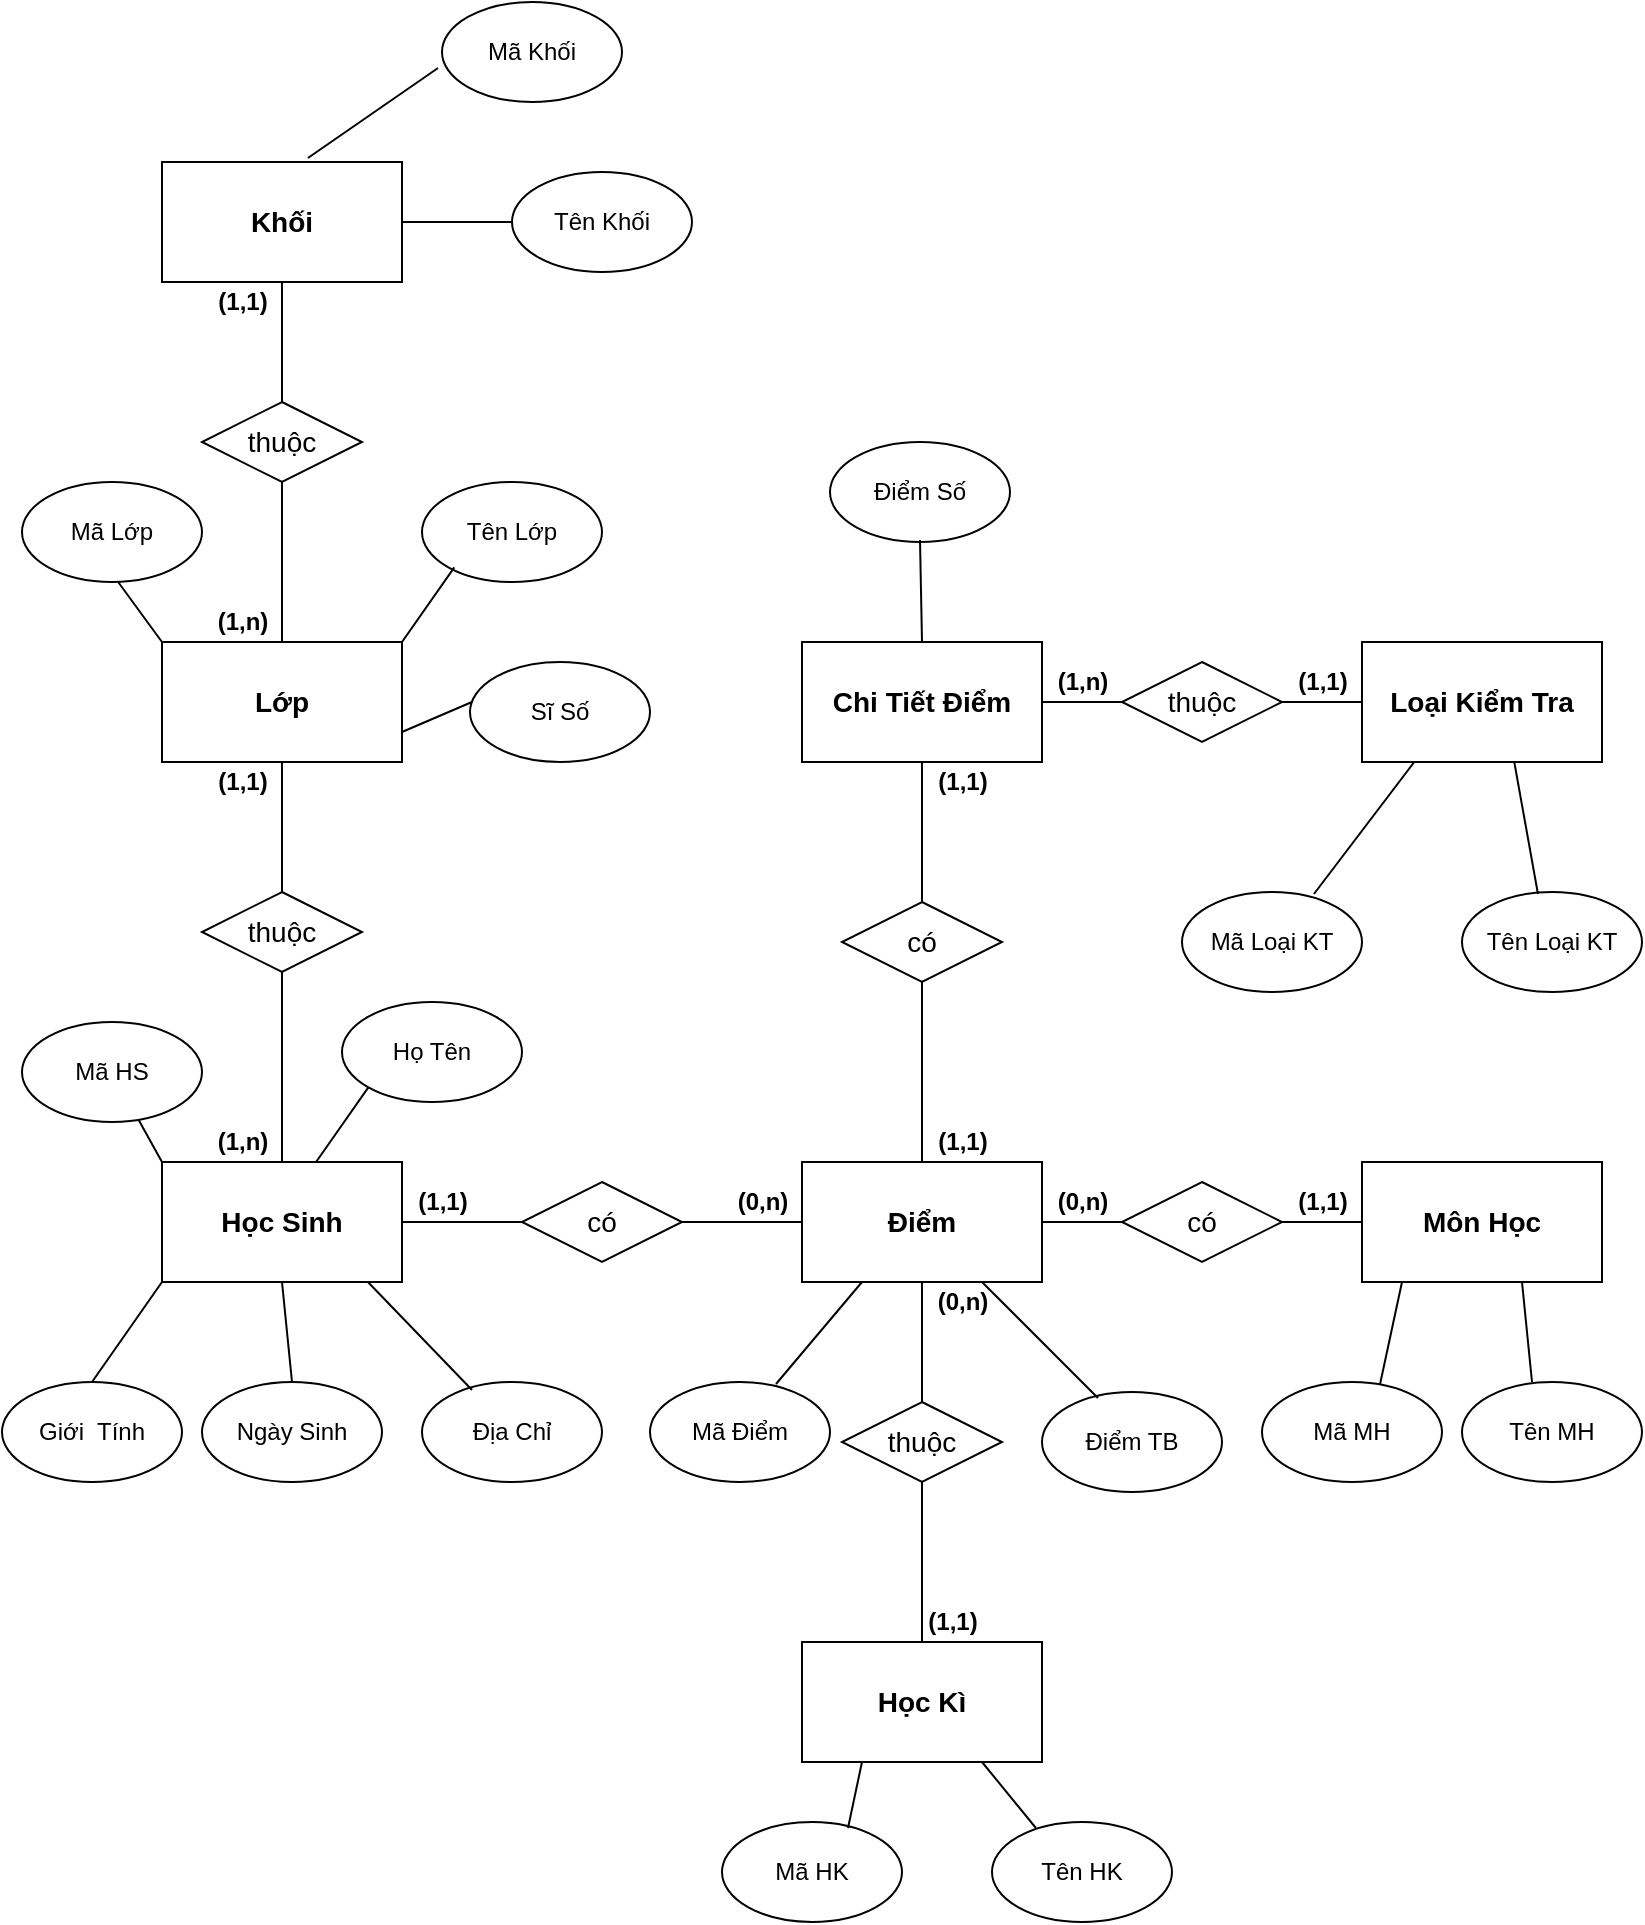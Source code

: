 <mxfile version="14.9.2" type="github"><diagram id="Bu6V3V-Sf1SO0hkXzAme" name="Page-1"><mxGraphModel dx="868" dy="450" grid="1" gridSize="10" guides="1" tooltips="1" connect="1" arrows="1" fold="1" page="1" pageScale="1" pageWidth="827" pageHeight="1169" math="0" shadow="0"><root><mxCell id="0"/><mxCell id="1" parent="0"/><mxCell id="QMtQDDyE9ecYJNEzUJB2-11" style="rounded=0;orthogonalLoop=1;jettySize=auto;html=1;exitX=1;exitY=0.5;exitDx=0;exitDy=0;entryX=0;entryY=0.5;entryDx=0;entryDy=0;endArrow=none;endFill=0;startArrow=none;" parent="1" source="bpnxgHZHVHbwMCRgW0WN-5" target="QMtQDDyE9ecYJNEzUJB2-2" edge="1"><mxGeometry relative="1" as="geometry"><Array as="points"><mxPoint x="320" y="670"/></Array></mxGeometry></mxCell><mxCell id="bpnxgHZHVHbwMCRgW0WN-23" style="edgeStyle=orthogonalEdgeStyle;rounded=0;orthogonalLoop=1;jettySize=auto;html=1;exitX=0.5;exitY=0;exitDx=0;exitDy=0;entryX=0.5;entryY=1;entryDx=0;entryDy=0;endArrow=none;endFill=0;" parent="1" source="QMtQDDyE9ecYJNEzUJB2-1" target="QMtQDDyE9ecYJNEzUJB2-4" edge="1"><mxGeometry relative="1" as="geometry"/></mxCell><mxCell id="QMtQDDyE9ecYJNEzUJB2-1" value="&lt;font style=&quot;font-size: 14px&quot;&gt;&lt;b&gt;Học Sinh&lt;/b&gt;&lt;/font&gt;" style="rounded=0;whiteSpace=wrap;html=1;strokeWidth=1;" parent="1" vertex="1"><mxGeometry x="80" y="640" width="120" height="60" as="geometry"/></mxCell><mxCell id="bpnxgHZHVHbwMCRgW0WN-4" style="edgeStyle=orthogonalEdgeStyle;rounded=0;orthogonalLoop=1;jettySize=auto;html=1;exitX=1;exitY=0.5;exitDx=0;exitDy=0;entryX=0;entryY=0.5;entryDx=0;entryDy=0;endArrow=none;endFill=0;" parent="1" source="QMtQDDyE9ecYJNEzUJB2-2" target="QMtQDDyE9ecYJNEzUJB2-6" edge="1"><mxGeometry relative="1" as="geometry"/></mxCell><mxCell id="bpnxgHZHVHbwMCRgW0WN-20" style="edgeStyle=orthogonalEdgeStyle;rounded=0;orthogonalLoop=1;jettySize=auto;html=1;exitX=0.5;exitY=1;exitDx=0;exitDy=0;entryX=0.5;entryY=0;entryDx=0;entryDy=0;endArrow=none;endFill=0;startArrow=none;" parent="1" source="bpnxgHZHVHbwMCRgW0WN-30" target="QMtQDDyE9ecYJNEzUJB2-10" edge="1"><mxGeometry relative="1" as="geometry"/></mxCell><mxCell id="bpnxgHZHVHbwMCRgW0WN-21" style="edgeStyle=orthogonalEdgeStyle;rounded=0;orthogonalLoop=1;jettySize=auto;html=1;exitX=0.5;exitY=0;exitDx=0;exitDy=0;entryX=0.5;entryY=1;entryDx=0;entryDy=0;endArrow=none;endFill=0;" parent="1" source="QMtQDDyE9ecYJNEzUJB2-2" target="QMtQDDyE9ecYJNEzUJB2-5" edge="1"><mxGeometry relative="1" as="geometry"/></mxCell><mxCell id="QMtQDDyE9ecYJNEzUJB2-2" value="&lt;span style=&quot;font-size: 14px&quot;&gt;&lt;b&gt;Điểm&lt;/b&gt;&lt;/span&gt;" style="rounded=0;whiteSpace=wrap;html=1;strokeWidth=1;" parent="1" vertex="1"><mxGeometry x="400" y="640" width="120" height="60" as="geometry"/></mxCell><mxCell id="bpnxgHZHVHbwMCRgW0WN-24" style="edgeStyle=orthogonalEdgeStyle;rounded=0;orthogonalLoop=1;jettySize=auto;html=1;exitX=0.5;exitY=0;exitDx=0;exitDy=0;entryX=0.5;entryY=1;entryDx=0;entryDy=0;endArrow=none;endFill=0;startArrow=none;" parent="1" source="bpnxgHZHVHbwMCRgW0WN-28" target="QMtQDDyE9ecYJNEzUJB2-7" edge="1"><mxGeometry relative="1" as="geometry"/></mxCell><mxCell id="QMtQDDyE9ecYJNEzUJB2-4" value="&lt;span style=&quot;font-size: 14px&quot;&gt;&lt;b&gt;Lớp&lt;/b&gt;&lt;/span&gt;" style="rounded=0;whiteSpace=wrap;html=1;strokeWidth=1;" parent="1" vertex="1"><mxGeometry x="80" y="380" width="120" height="60" as="geometry"/></mxCell><mxCell id="bpnxgHZHVHbwMCRgW0WN-22" style="edgeStyle=orthogonalEdgeStyle;rounded=0;orthogonalLoop=1;jettySize=auto;html=1;exitX=1;exitY=0.5;exitDx=0;exitDy=0;entryX=0;entryY=0.5;entryDx=0;entryDy=0;endArrow=none;endFill=0;startArrow=none;" parent="1" source="bpnxgHZHVHbwMCRgW0WN-38" target="QMtQDDyE9ecYJNEzUJB2-8" edge="1"><mxGeometry relative="1" as="geometry"/></mxCell><mxCell id="QMtQDDyE9ecYJNEzUJB2-5" value="&lt;span style=&quot;font-size: 14px&quot;&gt;&lt;b&gt;Chi Tiết Điểm&lt;/b&gt;&lt;/span&gt;" style="rounded=0;whiteSpace=wrap;html=1;strokeWidth=1;" parent="1" vertex="1"><mxGeometry x="400" y="380" width="120" height="60" as="geometry"/></mxCell><mxCell id="QMtQDDyE9ecYJNEzUJB2-6" value="&lt;span style=&quot;font-size: 14px&quot;&gt;&lt;b&gt;Môn Học&lt;/b&gt;&lt;/span&gt;" style="rounded=0;whiteSpace=wrap;html=1;strokeWidth=1;" parent="1" vertex="1"><mxGeometry x="680" y="640" width="120" height="60" as="geometry"/></mxCell><mxCell id="QMtQDDyE9ecYJNEzUJB2-7" value="&lt;span style=&quot;font-size: 14px&quot;&gt;&lt;b&gt;Khối&lt;/b&gt;&lt;/span&gt;" style="rounded=0;whiteSpace=wrap;html=1;strokeWidth=1;" parent="1" vertex="1"><mxGeometry x="80" y="140" width="120" height="60" as="geometry"/></mxCell><mxCell id="QMtQDDyE9ecYJNEzUJB2-8" value="&lt;span style=&quot;font-size: 14px&quot;&gt;&lt;b&gt;Loại Kiểm Tra&lt;/b&gt;&lt;/span&gt;" style="rounded=0;whiteSpace=wrap;html=1;strokeWidth=1;" parent="1" vertex="1"><mxGeometry x="680" y="380" width="120" height="60" as="geometry"/></mxCell><mxCell id="QMtQDDyE9ecYJNEzUJB2-10" value="&lt;span style=&quot;font-size: 14px&quot;&gt;&lt;b&gt;Học Kì&lt;/b&gt;&lt;/span&gt;" style="rounded=0;whiteSpace=wrap;html=1;strokeWidth=1;" parent="1" vertex="1"><mxGeometry x="400" y="880" width="120" height="60" as="geometry"/></mxCell><mxCell id="bpnxgHZHVHbwMCRgW0WN-5" value="&lt;font style=&quot;font-size: 14px&quot;&gt;có&lt;/font&gt;" style="rhombus;whiteSpace=wrap;html=1;" parent="1" vertex="1"><mxGeometry x="260" y="650" width="80" height="40" as="geometry"/></mxCell><mxCell id="bpnxgHZHVHbwMCRgW0WN-6" value="" style="rounded=0;orthogonalLoop=1;jettySize=auto;html=1;exitX=1;exitY=0.5;exitDx=0;exitDy=0;entryX=0;entryY=0.5;entryDx=0;entryDy=0;endArrow=none;endFill=0;" parent="1" source="QMtQDDyE9ecYJNEzUJB2-1" target="bpnxgHZHVHbwMCRgW0WN-5" edge="1"><mxGeometry relative="1" as="geometry"><mxPoint x="240" y="670" as="sourcePoint"/><mxPoint x="400" y="670" as="targetPoint"/><Array as="points"/></mxGeometry></mxCell><mxCell id="bpnxgHZHVHbwMCRgW0WN-7" value="Mã HS" style="ellipse;whiteSpace=wrap;html=1;" parent="1" vertex="1"><mxGeometry x="10" y="570" width="90" height="50" as="geometry"/></mxCell><mxCell id="bpnxgHZHVHbwMCRgW0WN-8" value="Họ Tên" style="ellipse;whiteSpace=wrap;html=1;" parent="1" vertex="1"><mxGeometry x="170" y="560" width="90" height="50" as="geometry"/></mxCell><mxCell id="bpnxgHZHVHbwMCRgW0WN-9" value="Ngày Sinh" style="ellipse;whiteSpace=wrap;html=1;" parent="1" vertex="1"><mxGeometry x="100" y="750" width="90" height="50" as="geometry"/></mxCell><mxCell id="bpnxgHZHVHbwMCRgW0WN-10" value="Giới&amp;nbsp; Tính" style="ellipse;whiteSpace=wrap;html=1;" parent="1" vertex="1"><mxGeometry y="750" width="90" height="50" as="geometry"/></mxCell><mxCell id="bpnxgHZHVHbwMCRgW0WN-11" value="Địa Chỉ" style="ellipse;whiteSpace=wrap;html=1;" parent="1" vertex="1"><mxGeometry x="210" y="750" width="90" height="50" as="geometry"/></mxCell><mxCell id="bpnxgHZHVHbwMCRgW0WN-13" value="" style="endArrow=none;html=1;exitX=0.642;exitY=0;exitDx=0;exitDy=0;exitPerimeter=0;entryX=0;entryY=1;entryDx=0;entryDy=0;" parent="1" source="QMtQDDyE9ecYJNEzUJB2-1" target="bpnxgHZHVHbwMCRgW0WN-8" edge="1"><mxGeometry width="50" height="50" relative="1" as="geometry"><mxPoint x="135" y="640" as="sourcePoint"/><mxPoint x="175" y="600" as="targetPoint"/></mxGeometry></mxCell><mxCell id="bpnxgHZHVHbwMCRgW0WN-14" value="" style="endArrow=none;html=1;exitX=0.5;exitY=0;exitDx=0;exitDy=0;" parent="1" source="bpnxgHZHVHbwMCRgW0WN-10" edge="1"><mxGeometry width="50" height="50" relative="1" as="geometry"><mxPoint x="62.04" y="740" as="sourcePoint"/><mxPoint x="80" y="700" as="targetPoint"/></mxGeometry></mxCell><mxCell id="bpnxgHZHVHbwMCRgW0WN-15" value="" style="endArrow=none;html=1;exitX=0.5;exitY=0;exitDx=0;exitDy=0;" parent="1" source="bpnxgHZHVHbwMCRgW0WN-9" edge="1"><mxGeometry width="50" height="50" relative="1" as="geometry"><mxPoint x="122.04" y="740" as="sourcePoint"/><mxPoint x="140" y="700" as="targetPoint"/></mxGeometry></mxCell><mxCell id="bpnxgHZHVHbwMCRgW0WN-16" value="" style="endArrow=none;html=1;exitX=0.278;exitY=0.08;exitDx=0;exitDy=0;exitPerimeter=0;entryX=0.858;entryY=1;entryDx=0;entryDy=0;entryPerimeter=0;" parent="1" source="bpnxgHZHVHbwMCRgW0WN-11" target="QMtQDDyE9ecYJNEzUJB2-1" edge="1"><mxGeometry width="50" height="50" relative="1" as="geometry"><mxPoint x="260" y="760" as="sourcePoint"/><mxPoint x="200" y="700" as="targetPoint"/></mxGeometry></mxCell><mxCell id="bpnxgHZHVHbwMCRgW0WN-18" value="" style="endArrow=none;html=1;exitX=0;exitY=0;exitDx=0;exitDy=0;" parent="1" source="QMtQDDyE9ecYJNEzUJB2-1" target="bpnxgHZHVHbwMCRgW0WN-7" edge="1"><mxGeometry width="50" height="50" relative="1" as="geometry"><mxPoint x="36.02" y="640" as="sourcePoint"/><mxPoint x="71" y="621" as="targetPoint"/></mxGeometry></mxCell><mxCell id="bpnxgHZHVHbwMCRgW0WN-19" value="&lt;font style=&quot;font-size: 14px&quot;&gt;có&lt;/font&gt;" style="rhombus;whiteSpace=wrap;html=1;" parent="1" vertex="1"><mxGeometry x="560" y="650" width="80" height="40" as="geometry"/></mxCell><mxCell id="bpnxgHZHVHbwMCRgW0WN-27" value="&lt;font style=&quot;font-size: 14px&quot;&gt;thuộc&lt;/font&gt;" style="rhombus;whiteSpace=wrap;html=1;" parent="1" vertex="1"><mxGeometry x="100" y="505" width="80" height="40" as="geometry"/></mxCell><mxCell id="bpnxgHZHVHbwMCRgW0WN-28" value="&lt;font style=&quot;font-size: 14px&quot;&gt;thuộc&lt;/font&gt;" style="rhombus;whiteSpace=wrap;html=1;" parent="1" vertex="1"><mxGeometry x="100" y="260" width="80" height="40" as="geometry"/></mxCell><mxCell id="bpnxgHZHVHbwMCRgW0WN-29" value="" style="edgeStyle=orthogonalEdgeStyle;rounded=0;orthogonalLoop=1;jettySize=auto;html=1;exitX=0.5;exitY=0;exitDx=0;exitDy=0;entryX=0.5;entryY=1;entryDx=0;entryDy=0;endArrow=none;endFill=0;" parent="1" source="QMtQDDyE9ecYJNEzUJB2-4" target="bpnxgHZHVHbwMCRgW0WN-28" edge="1"><mxGeometry relative="1" as="geometry"><mxPoint x="140" y="360" as="sourcePoint"/><mxPoint x="140" y="200" as="targetPoint"/></mxGeometry></mxCell><mxCell id="bpnxgHZHVHbwMCRgW0WN-30" value="&lt;font style=&quot;font-size: 14px&quot;&gt;thuộc&lt;/font&gt;" style="rhombus;whiteSpace=wrap;html=1;" parent="1" vertex="1"><mxGeometry x="420" y="760" width="80" height="40" as="geometry"/></mxCell><mxCell id="bpnxgHZHVHbwMCRgW0WN-31" value="" style="edgeStyle=orthogonalEdgeStyle;rounded=0;orthogonalLoop=1;jettySize=auto;html=1;exitX=0.5;exitY=1;exitDx=0;exitDy=0;entryX=0.5;entryY=0;entryDx=0;entryDy=0;endArrow=none;endFill=0;" parent="1" source="QMtQDDyE9ecYJNEzUJB2-2" target="bpnxgHZHVHbwMCRgW0WN-30" edge="1"><mxGeometry relative="1" as="geometry"><mxPoint x="460" y="700" as="sourcePoint"/><mxPoint x="460" y="840" as="targetPoint"/></mxGeometry></mxCell><mxCell id="bpnxgHZHVHbwMCRgW0WN-32" value="Tên HK" style="ellipse;whiteSpace=wrap;html=1;" parent="1" vertex="1"><mxGeometry x="495" y="970" width="90" height="50" as="geometry"/></mxCell><mxCell id="bpnxgHZHVHbwMCRgW0WN-33" value="Mã HK" style="ellipse;whiteSpace=wrap;html=1;" parent="1" vertex="1"><mxGeometry x="360" y="970" width="90" height="50" as="geometry"/></mxCell><mxCell id="bpnxgHZHVHbwMCRgW0WN-34" value="" style="endArrow=none;html=1;exitX=0.244;exitY=0.06;exitDx=0;exitDy=0;exitPerimeter=0;entryX=0.75;entryY=1;entryDx=0;entryDy=0;" parent="1" source="bpnxgHZHVHbwMCRgW0WN-32" edge="1" target="QMtQDDyE9ecYJNEzUJB2-10"><mxGeometry width="50" height="50" relative="1" as="geometry"><mxPoint x="505" y="1000" as="sourcePoint"/><mxPoint x="500" y="950" as="targetPoint"/></mxGeometry></mxCell><mxCell id="bpnxgHZHVHbwMCRgW0WN-35" value="" style="endArrow=none;html=1;exitX=0.7;exitY=0.06;exitDx=0;exitDy=0;exitPerimeter=0;entryX=0.25;entryY=1;entryDx=0;entryDy=0;" parent="1" source="bpnxgHZHVHbwMCRgW0WN-33" edge="1" target="QMtQDDyE9ecYJNEzUJB2-10"><mxGeometry width="50" height="50" relative="1" as="geometry"><mxPoint x="425" y="1000" as="sourcePoint"/><mxPoint x="420" y="950" as="targetPoint"/><Array as="points"/></mxGeometry></mxCell><mxCell id="bpnxgHZHVHbwMCRgW0WN-37" value="&lt;font style=&quot;font-size: 14px&quot;&gt;có&lt;/font&gt;" style="rhombus;whiteSpace=wrap;html=1;" parent="1" vertex="1"><mxGeometry x="420" y="510" width="80" height="40" as="geometry"/></mxCell><mxCell id="bpnxgHZHVHbwMCRgW0WN-38" value="&lt;font style=&quot;font-size: 14px&quot;&gt;thuộc&lt;/font&gt;" style="rhombus;whiteSpace=wrap;html=1;" parent="1" vertex="1"><mxGeometry x="560" y="390" width="80" height="40" as="geometry"/></mxCell><mxCell id="bpnxgHZHVHbwMCRgW0WN-39" value="" style="edgeStyle=orthogonalEdgeStyle;rounded=0;orthogonalLoop=1;jettySize=auto;html=1;exitX=1;exitY=0.5;exitDx=0;exitDy=0;entryX=0;entryY=0.5;entryDx=0;entryDy=0;endArrow=none;endFill=0;" parent="1" source="QMtQDDyE9ecYJNEzUJB2-5" target="bpnxgHZHVHbwMCRgW0WN-38" edge="1"><mxGeometry relative="1" as="geometry"><mxPoint x="520" y="410" as="sourcePoint"/><mxPoint x="680" y="410" as="targetPoint"/></mxGeometry></mxCell><mxCell id="bpnxgHZHVHbwMCRgW0WN-40" value="Tên MH" style="ellipse;whiteSpace=wrap;html=1;" parent="1" vertex="1"><mxGeometry x="730" y="750" width="90" height="50" as="geometry"/></mxCell><mxCell id="bpnxgHZHVHbwMCRgW0WN-41" value="Mã MH" style="ellipse;whiteSpace=wrap;html=1;" parent="1" vertex="1"><mxGeometry x="630" y="750" width="90" height="50" as="geometry"/></mxCell><mxCell id="bpnxgHZHVHbwMCRgW0WN-42" value="" style="endArrow=none;html=1;exitX=0.656;exitY=0.02;exitDx=0;exitDy=0;exitPerimeter=0;" parent="1" edge="1" source="bpnxgHZHVHbwMCRgW0WN-41"><mxGeometry width="50" height="50" relative="1" as="geometry"><mxPoint x="647" y="749" as="sourcePoint"/><mxPoint x="700" y="700" as="targetPoint"/></mxGeometry></mxCell><mxCell id="bpnxgHZHVHbwMCRgW0WN-43" value="" style="endArrow=none;html=1;exitX=0.5;exitY=0;exitDx=0;exitDy=0;" parent="1" edge="1"><mxGeometry width="50" height="50" relative="1" as="geometry"><mxPoint x="765" y="750" as="sourcePoint"/><mxPoint x="760" y="700" as="targetPoint"/></mxGeometry></mxCell><mxCell id="bpnxgHZHVHbwMCRgW0WN-44" value="" style="endArrow=none;html=1;exitX=0.7;exitY=0.02;exitDx=0;exitDy=0;exitPerimeter=0;" parent="1" source="bpnxgHZHVHbwMCRgW0WN-45" edge="1"><mxGeometry width="50" height="50" relative="1" as="geometry"><mxPoint x="435" y="750" as="sourcePoint"/><mxPoint x="430" y="700" as="targetPoint"/></mxGeometry></mxCell><mxCell id="bpnxgHZHVHbwMCRgW0WN-45" value="Mã Điểm" style="ellipse;whiteSpace=wrap;html=1;" parent="1" vertex="1"><mxGeometry x="324" y="750" width="90" height="50" as="geometry"/></mxCell><mxCell id="bpnxgHZHVHbwMCRgW0WN-46" value="Sĩ Số" style="ellipse;whiteSpace=wrap;html=1;" parent="1" vertex="1"><mxGeometry x="234" y="390" width="90" height="50" as="geometry"/></mxCell><mxCell id="bpnxgHZHVHbwMCRgW0WN-47" value="Tên Lớp" style="ellipse;whiteSpace=wrap;html=1;" parent="1" vertex="1"><mxGeometry x="210" y="300" width="90" height="50" as="geometry"/></mxCell><mxCell id="bpnxgHZHVHbwMCRgW0WN-48" value="Mã Lớp" style="ellipse;whiteSpace=wrap;html=1;" parent="1" vertex="1"><mxGeometry x="10" y="300" width="90" height="50" as="geometry"/></mxCell><mxCell id="bpnxgHZHVHbwMCRgW0WN-49" value="" style="endArrow=none;html=1;exitX=0.011;exitY=0.4;exitDx=0;exitDy=0;exitPerimeter=0;entryX=1;entryY=0.75;entryDx=0;entryDy=0;" parent="1" source="bpnxgHZHVHbwMCRgW0WN-46" target="QMtQDDyE9ecYJNEzUJB2-4" edge="1"><mxGeometry width="50" height="50" relative="1" as="geometry"><mxPoint x="153.86" y="477.32" as="sourcePoint"/><mxPoint x="180.0" y="439.998" as="targetPoint"/></mxGeometry></mxCell><mxCell id="bpnxgHZHVHbwMCRgW0WN-50" value="" style="endArrow=none;html=1;exitX=0;exitY=0;exitDx=0;exitDy=0;entryX=0;entryY=1;entryDx=0;entryDy=0;" parent="1" source="QMtQDDyE9ecYJNEzUJB2-4" edge="1"><mxGeometry width="50" height="50" relative="1" as="geometry"><mxPoint x="31.93" y="387.32" as="sourcePoint"/><mxPoint x="58.07" y="349.998" as="targetPoint"/></mxGeometry></mxCell><mxCell id="bpnxgHZHVHbwMCRgW0WN-51" value="" style="endArrow=none;html=1;exitX=0.642;exitY=0;exitDx=0;exitDy=0;exitPerimeter=0;entryX=0;entryY=1;entryDx=0;entryDy=0;" parent="1" edge="1"><mxGeometry width="50" height="50" relative="1" as="geometry"><mxPoint x="200.0" y="380" as="sourcePoint"/><mxPoint x="226.14" y="342.678" as="targetPoint"/></mxGeometry></mxCell><mxCell id="bpnxgHZHVHbwMCRgW0WN-53" value="Tên Khối" style="ellipse;whiteSpace=wrap;html=1;" parent="1" vertex="1"><mxGeometry x="255" y="145" width="90" height="50" as="geometry"/></mxCell><mxCell id="bpnxgHZHVHbwMCRgW0WN-54" value="Mã Khối" style="ellipse;whiteSpace=wrap;html=1;" parent="1" vertex="1"><mxGeometry x="220" y="60" width="90" height="50" as="geometry"/></mxCell><mxCell id="bpnxgHZHVHbwMCRgW0WN-55" value="" style="endArrow=none;html=1;exitX=1;exitY=0.5;exitDx=0;exitDy=0;entryX=0;entryY=0.5;entryDx=0;entryDy=0;" parent="1" source="QMtQDDyE9ecYJNEzUJB2-7" edge="1" target="bpnxgHZHVHbwMCRgW0WN-53"><mxGeometry width="50" height="50" relative="1" as="geometry"><mxPoint x="228.86" y="200" as="sourcePoint"/><mxPoint x="255.0" y="162.678" as="targetPoint"/></mxGeometry></mxCell><mxCell id="bpnxgHZHVHbwMCRgW0WN-56" value="" style="endArrow=none;html=1;exitX=0.608;exitY=-0.033;exitDx=0;exitDy=0;exitPerimeter=0;entryX=-0.022;entryY=0.66;entryDx=0;entryDy=0;entryPerimeter=0;" parent="1" source="QMtQDDyE9ecYJNEzUJB2-7" edge="1" target="bpnxgHZHVHbwMCRgW0WN-54"><mxGeometry width="50" height="50" relative="1" as="geometry"><mxPoint x="165" y="117.32" as="sourcePoint"/><mxPoint x="191.14" y="79.998" as="targetPoint"/></mxGeometry></mxCell><mxCell id="bpnxgHZHVHbwMCRgW0WN-57" value="Điểm Số" style="ellipse;whiteSpace=wrap;html=1;" parent="1" vertex="1"><mxGeometry x="414" y="280" width="90" height="50" as="geometry"/></mxCell><mxCell id="bpnxgHZHVHbwMCRgW0WN-58" value="Mã Loại KT" style="ellipse;whiteSpace=wrap;html=1;" parent="1" vertex="1"><mxGeometry x="590" y="505" width="90" height="50" as="geometry"/></mxCell><mxCell id="bpnxgHZHVHbwMCRgW0WN-59" value="Tên Loại KT" style="ellipse;whiteSpace=wrap;html=1;" parent="1" vertex="1"><mxGeometry x="730" y="505" width="90" height="50" as="geometry"/></mxCell><mxCell id="bpnxgHZHVHbwMCRgW0WN-60" value="" style="endArrow=none;html=1;exitX=0.422;exitY=0.02;exitDx=0;exitDy=0;exitPerimeter=0;entryX=0;entryY=1;entryDx=0;entryDy=0;" parent="1" source="bpnxgHZHVHbwMCRgW0WN-59" edge="1"><mxGeometry width="50" height="50" relative="1" as="geometry"><mxPoint x="730" y="477.32" as="sourcePoint"/><mxPoint x="756.14" y="439.998" as="targetPoint"/></mxGeometry></mxCell><mxCell id="bpnxgHZHVHbwMCRgW0WN-61" value="" style="endArrow=none;html=1;exitX=0.733;exitY=0.02;exitDx=0;exitDy=0;exitPerimeter=0;entryX=0;entryY=1;entryDx=0;entryDy=0;" parent="1" source="bpnxgHZHVHbwMCRgW0WN-58" edge="1"><mxGeometry width="50" height="50" relative="1" as="geometry"><mxPoint x="680" y="477.32" as="sourcePoint"/><mxPoint x="706.14" y="439.998" as="targetPoint"/></mxGeometry></mxCell><mxCell id="bpnxgHZHVHbwMCRgW0WN-62" value="" style="endArrow=none;html=1;exitX=0.5;exitY=0;exitDx=0;exitDy=0;entryX=0.5;entryY=0.98;entryDx=0;entryDy=0;entryPerimeter=0;" parent="1" source="QMtQDDyE9ecYJNEzUJB2-5" target="bpnxgHZHVHbwMCRgW0WN-57" edge="1"><mxGeometry width="50" height="50" relative="1" as="geometry"><mxPoint x="440" y="347.32" as="sourcePoint"/><mxPoint x="466.14" y="309.998" as="targetPoint"/></mxGeometry></mxCell><mxCell id="H7F43zGaFquIjmCWjuKK-1" value="Điểm TB" style="ellipse;whiteSpace=wrap;html=1;" vertex="1" parent="1"><mxGeometry x="520" y="755" width="90" height="50" as="geometry"/></mxCell><mxCell id="H7F43zGaFquIjmCWjuKK-2" value="" style="endArrow=none;html=1;exitX=0.311;exitY=0.06;exitDx=0;exitDy=0;exitPerimeter=0;" edge="1" parent="1" source="H7F43zGaFquIjmCWjuKK-1"><mxGeometry width="50" height="50" relative="1" as="geometry"><mxPoint x="495" y="750" as="sourcePoint"/><mxPoint x="490" y="700" as="targetPoint"/></mxGeometry></mxCell><mxCell id="H7F43zGaFquIjmCWjuKK-3" value="&lt;b&gt;(1,1)&lt;/b&gt;" style="text;html=1;align=center;verticalAlign=middle;resizable=0;points=[];autosize=1;strokeColor=none;" vertex="1" parent="1"><mxGeometry x="200" y="650" width="40" height="20" as="geometry"/></mxCell><mxCell id="H7F43zGaFquIjmCWjuKK-4" value="&lt;b&gt;(0,n)&lt;/b&gt;" style="text;html=1;align=center;verticalAlign=middle;resizable=0;points=[];autosize=1;strokeColor=none;" vertex="1" parent="1"><mxGeometry x="360" y="650" width="40" height="20" as="geometry"/></mxCell><mxCell id="H7F43zGaFquIjmCWjuKK-6" value="&lt;b&gt;(0,n)&lt;/b&gt;" style="text;html=1;align=center;verticalAlign=middle;resizable=0;points=[];autosize=1;strokeColor=none;" vertex="1" parent="1"><mxGeometry x="460" y="700" width="40" height="20" as="geometry"/></mxCell><mxCell id="H7F43zGaFquIjmCWjuKK-7" value="&lt;b&gt;(1,1)&lt;/b&gt;" style="text;html=1;align=center;verticalAlign=middle;resizable=0;points=[];autosize=1;strokeColor=none;" vertex="1" parent="1"><mxGeometry x="455" y="860" width="40" height="20" as="geometry"/></mxCell><mxCell id="H7F43zGaFquIjmCWjuKK-8" value="&lt;b&gt;(0,n)&lt;/b&gt;" style="text;html=1;align=center;verticalAlign=middle;resizable=0;points=[];autosize=1;strokeColor=none;" vertex="1" parent="1"><mxGeometry x="520" y="650" width="40" height="20" as="geometry"/></mxCell><mxCell id="H7F43zGaFquIjmCWjuKK-9" value="&lt;b&gt;(1,1)&lt;/b&gt;" style="text;html=1;align=center;verticalAlign=middle;resizable=0;points=[];autosize=1;strokeColor=none;" vertex="1" parent="1"><mxGeometry x="640" y="650" width="40" height="20" as="geometry"/></mxCell><mxCell id="H7F43zGaFquIjmCWjuKK-10" value="&lt;b&gt;(1,n)&lt;/b&gt;" style="text;html=1;align=center;verticalAlign=middle;resizable=0;points=[];autosize=1;strokeColor=none;" vertex="1" parent="1"><mxGeometry x="100" y="620" width="40" height="20" as="geometry"/></mxCell><mxCell id="H7F43zGaFquIjmCWjuKK-11" value="&lt;b&gt;(1,1)&lt;/b&gt;" style="text;html=1;align=center;verticalAlign=middle;resizable=0;points=[];autosize=1;strokeColor=none;" vertex="1" parent="1"><mxGeometry x="100" y="440" width="40" height="20" as="geometry"/></mxCell><mxCell id="H7F43zGaFquIjmCWjuKK-12" value="&lt;b&gt;(1,1)&lt;/b&gt;" style="text;html=1;align=center;verticalAlign=middle;resizable=0;points=[];autosize=1;strokeColor=none;" vertex="1" parent="1"><mxGeometry x="460" y="620" width="40" height="20" as="geometry"/></mxCell><mxCell id="H7F43zGaFquIjmCWjuKK-13" value="&lt;b&gt;(1,1)&lt;/b&gt;" style="text;html=1;align=center;verticalAlign=middle;resizable=0;points=[];autosize=1;strokeColor=none;" vertex="1" parent="1"><mxGeometry x="460" y="440" width="40" height="20" as="geometry"/></mxCell><mxCell id="H7F43zGaFquIjmCWjuKK-15" value="&lt;b&gt;(1,n)&lt;/b&gt;" style="text;html=1;align=center;verticalAlign=middle;resizable=0;points=[];autosize=1;strokeColor=none;" vertex="1" parent="1"><mxGeometry x="520" y="390" width="40" height="20" as="geometry"/></mxCell><mxCell id="H7F43zGaFquIjmCWjuKK-16" value="&lt;b&gt;(1,1)&lt;/b&gt;" style="text;html=1;align=center;verticalAlign=middle;resizable=0;points=[];autosize=1;strokeColor=none;" vertex="1" parent="1"><mxGeometry x="640" y="390" width="40" height="20" as="geometry"/></mxCell><mxCell id="H7F43zGaFquIjmCWjuKK-17" value="&lt;b&gt;(1,n)&lt;/b&gt;" style="text;html=1;align=center;verticalAlign=middle;resizable=0;points=[];autosize=1;strokeColor=none;" vertex="1" parent="1"><mxGeometry x="100" y="360" width="40" height="20" as="geometry"/></mxCell><mxCell id="H7F43zGaFquIjmCWjuKK-18" value="&lt;b&gt;(1,1)&lt;/b&gt;" style="text;html=1;align=center;verticalAlign=middle;resizable=0;points=[];autosize=1;strokeColor=none;" vertex="1" parent="1"><mxGeometry x="100" y="200" width="40" height="20" as="geometry"/></mxCell></root></mxGraphModel></diagram></mxfile>
